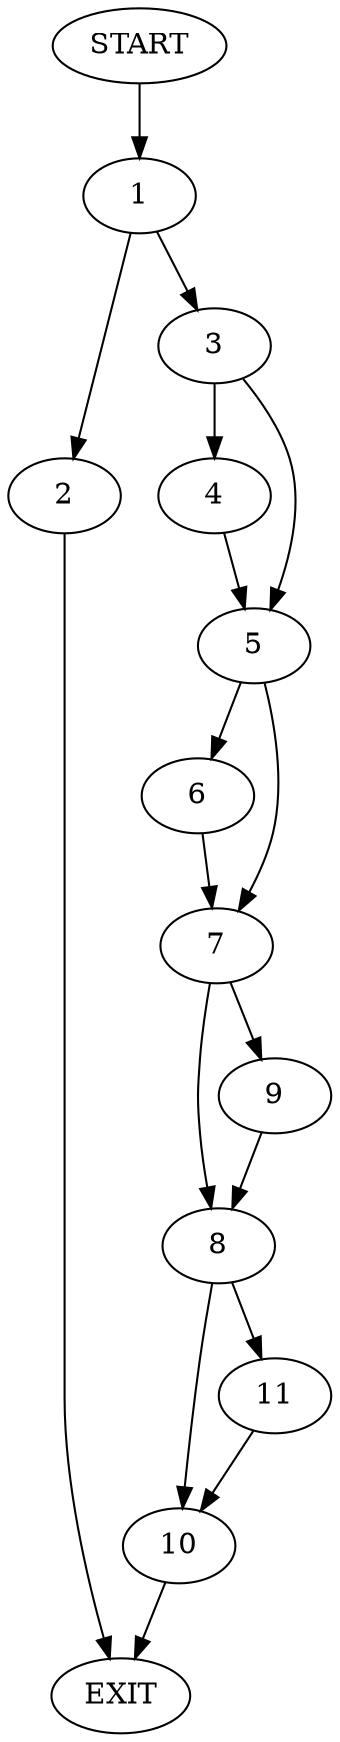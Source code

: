 digraph {
0 [label="START"]
12 [label="EXIT"]
0 -> 1
1 -> 2
1 -> 3
2 -> 12
3 -> 4
3 -> 5
4 -> 5
5 -> 6
5 -> 7
6 -> 7
7 -> 8
7 -> 9
8 -> 10
8 -> 11
9 -> 8
11 -> 10
10 -> 12
}
